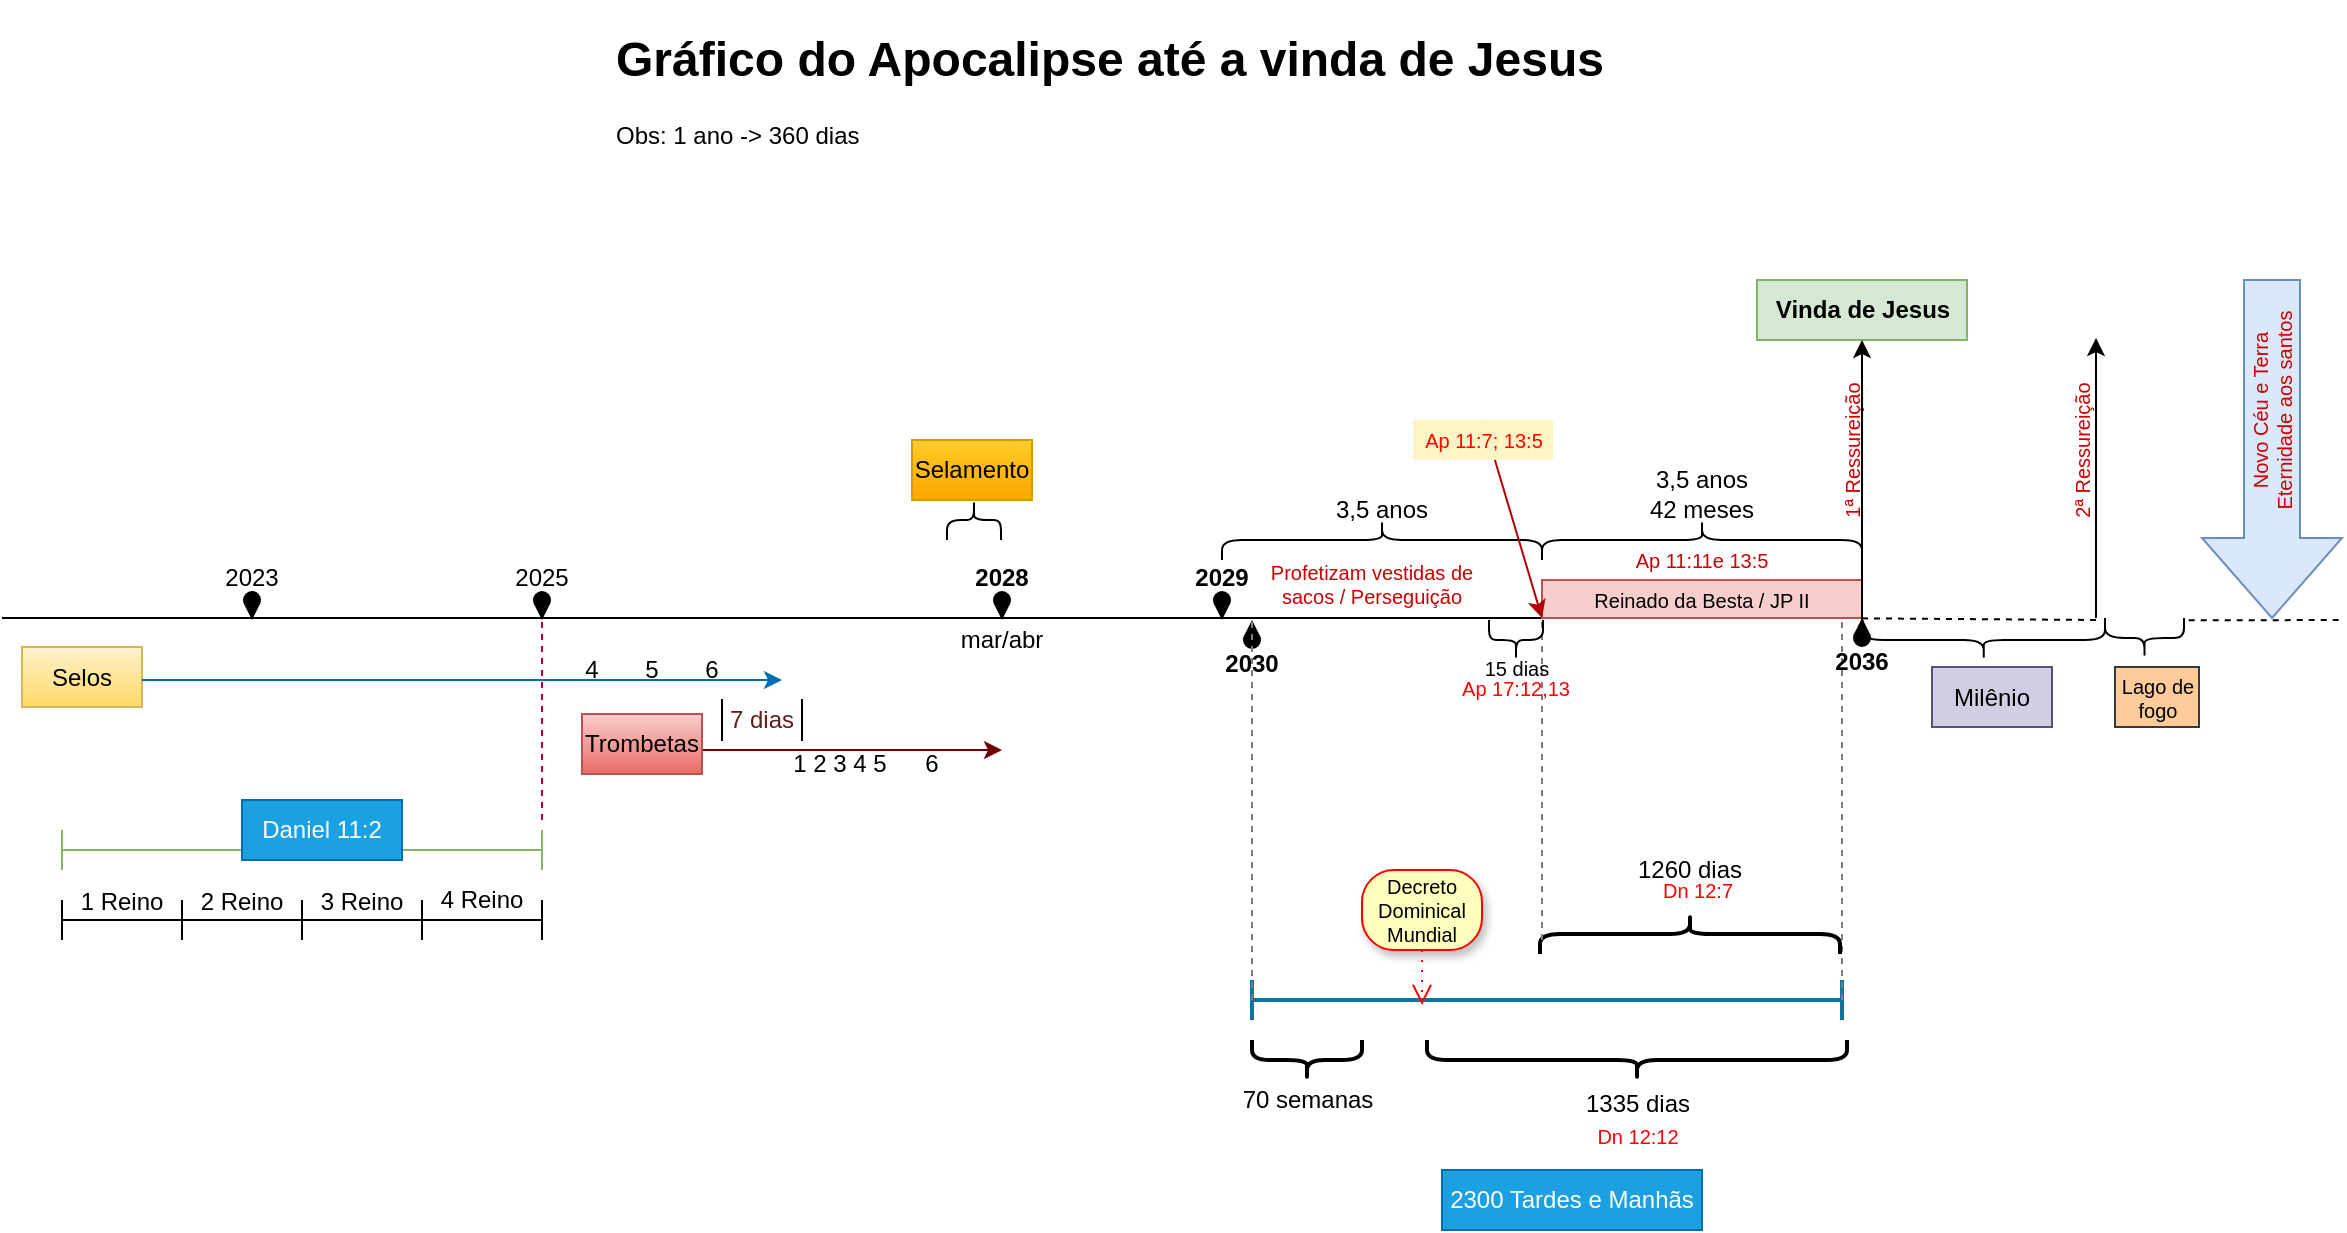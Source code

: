 <mxfile version="20.7.3" type="github">
  <diagram id="QsOQ4QXmdrIGZMQj0x0d" name="Linha do Tempo de Apocalipse">
    <mxGraphModel dx="2532" dy="733" grid="1" gridSize="10" guides="1" tooltips="1" connect="1" arrows="1" fold="1" page="1" pageScale="1" pageWidth="1169" pageHeight="827" math="0" shadow="0">
      <root>
        <mxCell id="0" />
        <mxCell id="1" parent="0" />
        <mxCell id="_je04n-Sk0oRXr9PTFX6-1" value="" style="endArrow=none;html=1;rounded=0;strokeColor=default;endFill=0;" edge="1" parent="1">
          <mxGeometry width="50" height="50" relative="1" as="geometry">
            <mxPoint x="-10" y="319" as="sourcePoint" />
            <mxPoint x="920" y="319" as="targetPoint" />
          </mxGeometry>
        </mxCell>
        <mxCell id="_je04n-Sk0oRXr9PTFX6-3" value="Milênio" style="text;html=1;strokeColor=#56517e;fillColor=#d0cee2;align=center;verticalAlign=middle;whiteSpace=wrap;rounded=0;" vertex="1" parent="1">
          <mxGeometry x="955" y="343.5" width="60" height="30" as="geometry" />
        </mxCell>
        <mxCell id="_je04n-Sk0oRXr9PTFX6-5" value="2036" style="text;html=1;strokeColor=none;fillColor=none;align=center;verticalAlign=middle;whiteSpace=wrap;rounded=0;" vertex="1" parent="1">
          <mxGeometry x="890" y="150" width="60" height="30" as="geometry" />
        </mxCell>
        <mxCell id="_je04n-Sk0oRXr9PTFX6-6" value="Vinda de Jesus" style="text;html=1;strokeColor=#82b366;fillColor=#d5e8d4;align=center;verticalAlign=middle;whiteSpace=wrap;rounded=0;fontStyle=1" vertex="1" parent="1">
          <mxGeometry x="867.5" y="150" width="105" height="30" as="geometry" />
        </mxCell>
        <mxCell id="_je04n-Sk0oRXr9PTFX6-14" value="" style="group" vertex="1" connectable="0" parent="1">
          <mxGeometry x="600" y="250" width="160" height="40" as="geometry" />
        </mxCell>
        <mxCell id="_je04n-Sk0oRXr9PTFX6-8" value="" style="shape=curlyBracket;whiteSpace=wrap;html=1;rounded=1;labelPosition=left;verticalLabelPosition=middle;align=right;verticalAlign=middle;rotation=90;" vertex="1" parent="_je04n-Sk0oRXr9PTFX6-14">
          <mxGeometry x="70" y="-50" width="20" height="160" as="geometry" />
        </mxCell>
        <mxCell id="_je04n-Sk0oRXr9PTFX6-9" value="3,5 anos" style="text;html=1;strokeColor=none;fillColor=none;align=center;verticalAlign=middle;whiteSpace=wrap;rounded=0;" vertex="1" parent="_je04n-Sk0oRXr9PTFX6-14">
          <mxGeometry x="50" width="60" height="30" as="geometry" />
        </mxCell>
        <mxCell id="_je04n-Sk0oRXr9PTFX6-15" value="" style="group;fontColor=default;" vertex="1" connectable="0" parent="1">
          <mxGeometry x="760" y="250" width="160" height="50" as="geometry" />
        </mxCell>
        <mxCell id="_je04n-Sk0oRXr9PTFX6-16" value="" style="shape=curlyBracket;whiteSpace=wrap;html=1;rounded=1;labelPosition=left;verticalLabelPosition=middle;align=right;verticalAlign=middle;rotation=90;" vertex="1" parent="_je04n-Sk0oRXr9PTFX6-15">
          <mxGeometry x="70" y="-50" width="20" height="160" as="geometry" />
        </mxCell>
        <mxCell id="_je04n-Sk0oRXr9PTFX6-17" value="3,5 anos&lt;br&gt;42 meses" style="text;html=1;strokeColor=none;fillColor=none;align=center;verticalAlign=middle;whiteSpace=wrap;rounded=0;" vertex="1" parent="_je04n-Sk0oRXr9PTFX6-15">
          <mxGeometry x="50" y="-8" width="60" height="30" as="geometry" />
        </mxCell>
        <mxCell id="_je04n-Sk0oRXr9PTFX6-121" value="Ap 11:11e 13:5" style="text;strokeColor=none;fillColor=none;align=center;verticalAlign=middle;rounded=0;shadow=0;labelBackgroundColor=none;sketch=0;strokeWidth=2;fontSize=10;labelBorderColor=none;horizontal=1;fontColor=#CC0000;" vertex="1" parent="_je04n-Sk0oRXr9PTFX6-15">
          <mxGeometry x="40" y="30" width="80" height="20" as="geometry" />
        </mxCell>
        <mxCell id="_je04n-Sk0oRXr9PTFX6-19" value="Reinado da Besta /&amp;nbsp;JP II" style="text;html=1;strokeColor=#b85450;fillColor=#f8cecc;align=center;verticalAlign=middle;whiteSpace=wrap;rounded=0;fontSize=10;" vertex="1" parent="1">
          <mxGeometry x="760" y="300" width="160" height="19" as="geometry" />
        </mxCell>
        <mxCell id="_je04n-Sk0oRXr9PTFX6-21" value="" style="html=1;verticalAlign=bottom;startArrow=oval;startFill=1;endArrow=block;startSize=8;rounded=0;" edge="1" parent="1">
          <mxGeometry x="-1" width="60" relative="1" as="geometry">
            <mxPoint x="600" y="310" as="sourcePoint" />
            <mxPoint x="600" y="320" as="targetPoint" />
            <mxPoint as="offset" />
          </mxGeometry>
        </mxCell>
        <mxCell id="_je04n-Sk0oRXr9PTFX6-23" value="2029" style="text;html=1;strokeColor=none;fillColor=none;align=center;verticalAlign=middle;whiteSpace=wrap;rounded=0;fontStyle=1" vertex="1" parent="1">
          <mxGeometry x="585" y="294" width="30" height="10" as="geometry" />
        </mxCell>
        <mxCell id="_je04n-Sk0oRXr9PTFX6-24" value="&lt;h1&gt;Gráfico do Apocalipse até a vinda de Jesus&lt;/h1&gt;&lt;p&gt;Obs: 1 ano -&amp;gt; 360 dias&lt;/p&gt;" style="text;html=1;strokeColor=none;fillColor=none;spacing=5;spacingTop=-20;whiteSpace=wrap;overflow=hidden;rounded=0;" vertex="1" parent="1">
          <mxGeometry x="292" y="20" width="520" height="80" as="geometry" />
        </mxCell>
        <mxCell id="_je04n-Sk0oRXr9PTFX6-27" value="" style="html=1;verticalAlign=bottom;startArrow=oval;startFill=1;endArrow=block;startSize=8;rounded=0;" edge="1" parent="1">
          <mxGeometry width="60" relative="1" as="geometry">
            <mxPoint x="490" y="310" as="sourcePoint" />
            <mxPoint x="490" y="320" as="targetPoint" />
          </mxGeometry>
        </mxCell>
        <mxCell id="_je04n-Sk0oRXr9PTFX6-28" value="2028" style="text;html=1;strokeColor=none;fillColor=none;align=center;verticalAlign=middle;whiteSpace=wrap;rounded=0;fontStyle=1" vertex="1" parent="1">
          <mxGeometry x="475" y="294" width="30" height="10" as="geometry" />
        </mxCell>
        <mxCell id="_je04n-Sk0oRXr9PTFX6-29" value="" style="html=1;verticalAlign=bottom;startArrow=oval;startFill=1;endArrow=block;startSize=8;rounded=0;" edge="1" parent="1">
          <mxGeometry width="60" relative="1" as="geometry">
            <mxPoint x="260" y="310" as="sourcePoint" />
            <mxPoint x="260" y="320" as="targetPoint" />
          </mxGeometry>
        </mxCell>
        <mxCell id="_je04n-Sk0oRXr9PTFX6-30" value="2025" style="text;html=1;strokeColor=none;fillColor=none;align=center;verticalAlign=middle;whiteSpace=wrap;rounded=0;" vertex="1" parent="1">
          <mxGeometry x="245" y="294" width="30" height="10" as="geometry" />
        </mxCell>
        <mxCell id="_je04n-Sk0oRXr9PTFX6-31" value="" style="html=1;verticalAlign=bottom;startArrow=oval;startFill=1;endArrow=block;startSize=8;rounded=0;" edge="1" parent="1">
          <mxGeometry width="60" relative="1" as="geometry">
            <mxPoint x="115" y="310.0" as="sourcePoint" />
            <mxPoint x="115" y="320.0" as="targetPoint" />
          </mxGeometry>
        </mxCell>
        <mxCell id="_je04n-Sk0oRXr9PTFX6-32" value="2023" style="text;html=1;strokeColor=none;fillColor=none;align=center;verticalAlign=middle;whiteSpace=wrap;rounded=0;" vertex="1" parent="1">
          <mxGeometry x="100" y="294" width="30" height="10" as="geometry" />
        </mxCell>
        <mxCell id="_je04n-Sk0oRXr9PTFX6-48" value="Selos" style="text;html=1;strokeColor=#d6b656;fillColor=#fff2cc;align=center;verticalAlign=middle;whiteSpace=wrap;rounded=0;gradientColor=#ffd966;" vertex="1" parent="1">
          <mxGeometry y="333.5" width="60" height="30" as="geometry" />
        </mxCell>
        <mxCell id="_je04n-Sk0oRXr9PTFX6-49" value="" style="endArrow=classic;html=1;rounded=0;fillColor=#1ba1e2;strokeColor=#006EAF;" edge="1" parent="1">
          <mxGeometry width="50" height="50" relative="1" as="geometry">
            <mxPoint x="60" y="350" as="sourcePoint" />
            <mxPoint x="380" y="350" as="targetPoint" />
          </mxGeometry>
        </mxCell>
        <mxCell id="_je04n-Sk0oRXr9PTFX6-50" value="4" style="text;html=1;strokeColor=none;fillColor=none;align=center;verticalAlign=middle;whiteSpace=wrap;rounded=0;" vertex="1" parent="1">
          <mxGeometry x="280" y="335" width="10" height="20" as="geometry" />
        </mxCell>
        <mxCell id="_je04n-Sk0oRXr9PTFX6-51" value="5" style="text;html=1;strokeColor=none;fillColor=none;align=center;verticalAlign=middle;whiteSpace=wrap;rounded=0;" vertex="1" parent="1">
          <mxGeometry x="310" y="335" width="10" height="20" as="geometry" />
        </mxCell>
        <mxCell id="_je04n-Sk0oRXr9PTFX6-52" value="6" style="text;html=1;strokeColor=none;fillColor=none;align=center;verticalAlign=middle;whiteSpace=wrap;rounded=0;" vertex="1" parent="1">
          <mxGeometry x="340" y="335" width="10" height="20" as="geometry" />
        </mxCell>
        <mxCell id="_je04n-Sk0oRXr9PTFX6-54" value="" style="endArrow=classic;html=1;rounded=0;fontColor=#631d1d;labelBorderColor=none;fillColor=#a20025;strokeColor=#6F0000;" edge="1" parent="1">
          <mxGeometry width="50" height="50" relative="1" as="geometry">
            <mxPoint x="340" y="385" as="sourcePoint" />
            <mxPoint x="490" y="385" as="targetPoint" />
          </mxGeometry>
        </mxCell>
        <mxCell id="_je04n-Sk0oRXr9PTFX6-57" value="Trombetas" style="text;html=1;strokeColor=#b85450;fillColor=#f8cecc;align=center;verticalAlign=middle;whiteSpace=wrap;rounded=0;gradientColor=#ea6b66;" vertex="1" parent="1">
          <mxGeometry x="280" y="367" width="60" height="30" as="geometry" />
        </mxCell>
        <mxCell id="_je04n-Sk0oRXr9PTFX6-60" value="7 dias" style="shape=partialRectangle;whiteSpace=wrap;html=1;top=0;bottom=0;fillColor=none;fontColor=#631d1d;" vertex="1" parent="1">
          <mxGeometry x="350" y="360" width="40" height="20" as="geometry" />
        </mxCell>
        <mxCell id="_je04n-Sk0oRXr9PTFX6-61" value="1" style="text;html=1;strokeColor=none;fillColor=none;align=center;verticalAlign=middle;whiteSpace=wrap;rounded=0;" vertex="1" parent="1">
          <mxGeometry x="384" y="382" width="10" height="20" as="geometry" />
        </mxCell>
        <mxCell id="_je04n-Sk0oRXr9PTFX6-66" value="2" style="text;html=1;strokeColor=none;fillColor=none;align=center;verticalAlign=middle;whiteSpace=wrap;rounded=0;" vertex="1" parent="1">
          <mxGeometry x="394" y="382" width="10" height="20" as="geometry" />
        </mxCell>
        <mxCell id="_je04n-Sk0oRXr9PTFX6-67" value="3" style="text;html=1;strokeColor=none;fillColor=none;align=center;verticalAlign=middle;whiteSpace=wrap;rounded=0;" vertex="1" parent="1">
          <mxGeometry x="404" y="382" width="10" height="20" as="geometry" />
        </mxCell>
        <mxCell id="_je04n-Sk0oRXr9PTFX6-68" value="4" style="text;html=1;strokeColor=none;fillColor=none;align=center;verticalAlign=middle;whiteSpace=wrap;rounded=0;" vertex="1" parent="1">
          <mxGeometry x="414" y="382" width="10" height="20" as="geometry" />
        </mxCell>
        <mxCell id="_je04n-Sk0oRXr9PTFX6-69" value="5" style="text;html=1;strokeColor=none;fillColor=none;align=center;verticalAlign=middle;whiteSpace=wrap;rounded=0;" vertex="1" parent="1">
          <mxGeometry x="424" y="382" width="10" height="20" as="geometry" />
        </mxCell>
        <mxCell id="_je04n-Sk0oRXr9PTFX6-70" value="6" style="text;html=1;strokeColor=none;fillColor=none;align=center;verticalAlign=middle;whiteSpace=wrap;rounded=0;" vertex="1" parent="1">
          <mxGeometry x="450" y="382" width="10" height="20" as="geometry" />
        </mxCell>
        <mxCell id="_je04n-Sk0oRXr9PTFX6-81" value="" style="group" vertex="1" connectable="0" parent="1">
          <mxGeometry x="20" y="410" width="240" height="70" as="geometry" />
        </mxCell>
        <mxCell id="_je04n-Sk0oRXr9PTFX6-33" value="" style="shape=crossbar;whiteSpace=wrap;html=1;rounded=1;fillColor=#d5e8d4;strokeColor=#82b366;" vertex="1" parent="_je04n-Sk0oRXr9PTFX6-81">
          <mxGeometry y="15" width="240" height="20" as="geometry" />
        </mxCell>
        <mxCell id="_je04n-Sk0oRXr9PTFX6-34" value="Daniel 11:2" style="text;html=1;strokeColor=#006EAF;fillColor=#1ba1e2;align=center;verticalAlign=middle;whiteSpace=wrap;rounded=0;fontColor=#ffffff;" vertex="1" parent="_je04n-Sk0oRXr9PTFX6-81">
          <mxGeometry x="90" width="80" height="30" as="geometry" />
        </mxCell>
        <mxCell id="_je04n-Sk0oRXr9PTFX6-79" value="" style="group" vertex="1" connectable="0" parent="_je04n-Sk0oRXr9PTFX6-81">
          <mxGeometry y="50" width="240" height="20" as="geometry" />
        </mxCell>
        <mxCell id="_je04n-Sk0oRXr9PTFX6-74" value="" style="shape=crossbar;whiteSpace=wrap;html=1;rounded=1;fontColor=#631d1d;" vertex="1" parent="_je04n-Sk0oRXr9PTFX6-79">
          <mxGeometry width="60" height="20" as="geometry" />
        </mxCell>
        <mxCell id="_je04n-Sk0oRXr9PTFX6-75" value="" style="shape=crossbar;whiteSpace=wrap;html=1;rounded=1;fontColor=#631d1d;" vertex="1" parent="_je04n-Sk0oRXr9PTFX6-79">
          <mxGeometry x="60" width="60" height="20" as="geometry" />
        </mxCell>
        <mxCell id="_je04n-Sk0oRXr9PTFX6-77" value="" style="shape=crossbar;whiteSpace=wrap;html=1;rounded=1;fontColor=#631d1d;" vertex="1" parent="_je04n-Sk0oRXr9PTFX6-79">
          <mxGeometry x="120" width="60" height="20" as="geometry" />
        </mxCell>
        <mxCell id="_je04n-Sk0oRXr9PTFX6-78" value="" style="shape=crossbar;whiteSpace=wrap;html=1;rounded=1;fontColor=#631d1d;" vertex="1" parent="_je04n-Sk0oRXr9PTFX6-79">
          <mxGeometry x="180" width="60" height="20" as="geometry" />
        </mxCell>
        <mxCell id="_je04n-Sk0oRXr9PTFX6-83" value="1 Reino" style="text;html=1;strokeColor=none;fillColor=none;align=center;verticalAlign=middle;whiteSpace=wrap;rounded=0;labelBackgroundColor=none;fontColor=#000000;" vertex="1" parent="_je04n-Sk0oRXr9PTFX6-79">
          <mxGeometry y="-14" width="60" height="30" as="geometry" />
        </mxCell>
        <mxCell id="_je04n-Sk0oRXr9PTFX6-84" value="2 Reino" style="text;html=1;strokeColor=none;fillColor=none;align=center;verticalAlign=middle;whiteSpace=wrap;rounded=0;labelBackgroundColor=none;fontColor=#000000;" vertex="1" parent="_je04n-Sk0oRXr9PTFX6-79">
          <mxGeometry x="60" y="-14" width="60" height="30" as="geometry" />
        </mxCell>
        <mxCell id="_je04n-Sk0oRXr9PTFX6-85" value="3 Reino" style="text;html=1;strokeColor=none;fillColor=none;align=center;verticalAlign=middle;whiteSpace=wrap;rounded=0;labelBackgroundColor=none;fontColor=#000000;" vertex="1" parent="_je04n-Sk0oRXr9PTFX6-79">
          <mxGeometry x="120" y="-14" width="60" height="30" as="geometry" />
        </mxCell>
        <mxCell id="_je04n-Sk0oRXr9PTFX6-86" value="4 Reino" style="text;html=1;strokeColor=none;fillColor=none;align=center;verticalAlign=middle;whiteSpace=wrap;rounded=0;labelBackgroundColor=none;fontColor=#000000;" vertex="1" parent="_je04n-Sk0oRXr9PTFX6-81">
          <mxGeometry x="180" y="35" width="60" height="30" as="geometry" />
        </mxCell>
        <mxCell id="_je04n-Sk0oRXr9PTFX6-87" value="" style="endArrow=none;dashed=1;html=1;strokeWidth=1;rounded=0;labelBorderColor=none;fontColor=#000000;strokeColor=#A50040;fillColor=#d80073;" edge="1" parent="1">
          <mxGeometry width="50" height="50" relative="1" as="geometry">
            <mxPoint x="260" y="420" as="sourcePoint" />
            <mxPoint x="260" y="320" as="targetPoint" />
          </mxGeometry>
        </mxCell>
        <mxCell id="_je04n-Sk0oRXr9PTFX6-89" value="" style="shape=curlyBracket;whiteSpace=wrap;html=1;rounded=1;flipH=1;labelPosition=right;verticalLabelPosition=middle;align=left;verticalAlign=middle;labelBackgroundColor=none;fontColor=#000000;rotation=-90;" vertex="1" parent="1">
          <mxGeometry x="466" y="256.5" width="20" height="27" as="geometry" />
        </mxCell>
        <mxCell id="_je04n-Sk0oRXr9PTFX6-90" value="Selamento" style="text;html=1;strokeColor=#d79b00;fillColor=#ffcd28;align=center;verticalAlign=middle;whiteSpace=wrap;rounded=0;labelBackgroundColor=none;gradientColor=#ffa500;" vertex="1" parent="1">
          <mxGeometry x="445" y="230" width="60" height="30" as="geometry" />
        </mxCell>
        <mxCell id="_je04n-Sk0oRXr9PTFX6-91" value="mar/abr" style="text;html=1;strokeColor=none;fillColor=none;align=center;verticalAlign=middle;whiteSpace=wrap;rounded=0;labelBackgroundColor=none;fontColor=#000000;" vertex="1" parent="1">
          <mxGeometry x="470" y="325" width="40" height="10" as="geometry" />
        </mxCell>
        <mxCell id="_je04n-Sk0oRXr9PTFX6-92" value="" style="shape=crossbar;whiteSpace=wrap;html=1;rounded=1;labelBackgroundColor=none;fillColor=#b1ddf0;strokeColor=#10739e;fontStyle=0;strokeWidth=2;shadow=0;" vertex="1" parent="1">
          <mxGeometry x="615" y="500" width="295" height="20" as="geometry" />
        </mxCell>
        <mxCell id="_je04n-Sk0oRXr9PTFX6-93" value="2300 Tardes e Manhãs" style="text;html=1;strokeColor=#006EAF;fillColor=#1ba1e2;align=center;verticalAlign=middle;whiteSpace=wrap;rounded=0;labelBackgroundColor=none;fontColor=#ffffff;" vertex="1" parent="1">
          <mxGeometry x="710" y="595" width="130" height="30" as="geometry" />
        </mxCell>
        <mxCell id="_je04n-Sk0oRXr9PTFX6-96" value="" style="html=1;verticalAlign=bottom;startArrow=oval;startFill=1;endArrow=block;startSize=8;rounded=0;" edge="1" parent="1">
          <mxGeometry x="-1" width="60" relative="1" as="geometry">
            <mxPoint x="615" y="330" as="sourcePoint" />
            <mxPoint x="615" y="320" as="targetPoint" />
            <mxPoint as="offset" />
          </mxGeometry>
        </mxCell>
        <mxCell id="_je04n-Sk0oRXr9PTFX6-97" value="2030" style="text;html=1;strokeColor=none;fillColor=none;align=center;verticalAlign=middle;whiteSpace=wrap;rounded=0;fontSize=12;fontStyle=1" vertex="1" parent="1">
          <mxGeometry x="600" y="337" width="30" height="10" as="geometry" />
        </mxCell>
        <mxCell id="_je04n-Sk0oRXr9PTFX6-98" value="" style="endArrow=none;dashed=1;html=1;rounded=0;labelBorderColor=none;strokeColor=#837777;strokeWidth=1;fontSize=12;fontColor=#000000;exitX=0;exitY=0.5;exitDx=0;exitDy=0;exitPerimeter=0;" edge="1" parent="1">
          <mxGeometry width="50" height="50" relative="1" as="geometry">
            <mxPoint x="615" y="510" as="sourcePoint" />
            <mxPoint x="615" y="320" as="targetPoint" />
          </mxGeometry>
        </mxCell>
        <mxCell id="_je04n-Sk0oRXr9PTFX6-99" value="" style="endArrow=none;dashed=1;html=1;rounded=0;labelBorderColor=none;strokeColor=#837777;strokeWidth=1;fontSize=12;fontColor=#000000;" edge="1" parent="1">
          <mxGeometry width="50" height="50" relative="1" as="geometry">
            <mxPoint x="910" y="510" as="sourcePoint" />
            <mxPoint x="910" y="320" as="targetPoint" />
          </mxGeometry>
        </mxCell>
        <mxCell id="_je04n-Sk0oRXr9PTFX6-100" value="" style="shape=curlyBracket;whiteSpace=wrap;html=1;rounded=1;flipH=1;labelPosition=right;verticalLabelPosition=middle;align=left;verticalAlign=middle;shadow=0;labelBackgroundColor=none;sketch=0;strokeWidth=2;fontSize=12;fontColor=#000000;gradientColor=none;rotation=-90;" vertex="1" parent="1">
          <mxGeometry x="824" y="402" width="20" height="150" as="geometry" />
        </mxCell>
        <mxCell id="_je04n-Sk0oRXr9PTFX6-101" value="" style="endArrow=none;dashed=1;html=1;rounded=0;labelBorderColor=none;strokeColor=#837777;strokeWidth=1;fontSize=12;fontColor=#000000;entryX=0;entryY=1;entryDx=0;entryDy=0;" edge="1" parent="1" target="_je04n-Sk0oRXr9PTFX6-19">
          <mxGeometry width="50" height="50" relative="1" as="geometry">
            <mxPoint x="760" y="480" as="sourcePoint" />
            <mxPoint x="790" y="470" as="targetPoint" />
          </mxGeometry>
        </mxCell>
        <mxCell id="_je04n-Sk0oRXr9PTFX6-102" value="1260 dias" style="text;html=1;strokeColor=none;fillColor=none;align=center;verticalAlign=middle;whiteSpace=wrap;rounded=0;shadow=0;labelBackgroundColor=none;sketch=0;strokeWidth=2;fontSize=12;fontColor=#000000;" vertex="1" parent="1">
          <mxGeometry x="804" y="435" width="60" height="20" as="geometry" />
        </mxCell>
        <mxCell id="_je04n-Sk0oRXr9PTFX6-103" value="Dn 12:7" style="text;html=1;strokeColor=none;fillColor=none;align=center;verticalAlign=middle;whiteSpace=wrap;rounded=0;shadow=0;labelBackgroundColor=none;sketch=0;strokeWidth=2;fontSize=10;fontColor=#FF0000;labelBorderColor=none;" vertex="1" parent="1">
          <mxGeometry x="807.5" y="445" width="60" height="20" as="geometry" />
        </mxCell>
        <mxCell id="_je04n-Sk0oRXr9PTFX6-104" value="" style="shape=curlyBracket;whiteSpace=wrap;html=1;rounded=1;flipH=1;labelPosition=right;verticalLabelPosition=middle;align=left;verticalAlign=middle;shadow=0;labelBackgroundColor=none;labelBorderColor=none;sketch=0;strokeWidth=2;fontSize=10;fontColor=#FF0000;gradientColor=none;rotation=90;" vertex="1" parent="1">
          <mxGeometry x="797.5" y="435" width="20" height="210" as="geometry" />
        </mxCell>
        <mxCell id="_je04n-Sk0oRXr9PTFX6-106" value="1335 dias" style="text;html=1;strokeColor=none;fillColor=none;align=center;verticalAlign=middle;whiteSpace=wrap;rounded=0;shadow=0;labelBackgroundColor=none;sketch=0;strokeWidth=2;fontSize=12;fontColor=#000000;" vertex="1" parent="1">
          <mxGeometry x="777.5" y="552" width="60" height="20" as="geometry" />
        </mxCell>
        <mxCell id="_je04n-Sk0oRXr9PTFX6-107" value="" style="shape=curlyBracket;whiteSpace=wrap;html=1;rounded=1;flipH=1;labelPosition=right;verticalLabelPosition=middle;align=left;verticalAlign=middle;shadow=0;labelBackgroundColor=none;labelBorderColor=none;sketch=0;strokeWidth=2;fontSize=10;fontColor=#FF0000;gradientColor=none;rotation=90;size=0.5;" vertex="1" parent="1">
          <mxGeometry x="632.5" y="512.5" width="20" height="55" as="geometry" />
        </mxCell>
        <mxCell id="_je04n-Sk0oRXr9PTFX6-108" value="70 semanas" style="text;html=1;strokeColor=none;fillColor=none;align=center;verticalAlign=middle;whiteSpace=wrap;rounded=0;shadow=0;labelBackgroundColor=none;sketch=0;strokeWidth=2;fontSize=12;fontColor=#000000;" vertex="1" parent="1">
          <mxGeometry x="607.5" y="550" width="70" height="20" as="geometry" />
        </mxCell>
        <mxCell id="_je04n-Sk0oRXr9PTFX6-109" value="Dn 12:12" style="text;html=1;strokeColor=none;fillColor=none;align=center;verticalAlign=middle;whiteSpace=wrap;rounded=0;shadow=0;labelBackgroundColor=none;sketch=0;strokeWidth=2;fontSize=10;fontColor=#FF0000;labelBorderColor=none;" vertex="1" parent="1">
          <mxGeometry x="777.5" y="567.5" width="60" height="20" as="geometry" />
        </mxCell>
        <mxCell id="_je04n-Sk0oRXr9PTFX6-112" value="Decreto&lt;br&gt;Dominical&lt;br&gt;Mundial" style="rounded=1;arcSize=40;fontColor=default;fillColor=#ffffc0;strokeColor=#ff0000;shadow=1;labelBackgroundColor=none;labelBorderColor=none;strokeWidth=1;fontSize=10;glass=0;whiteSpace=wrap;html=1;" vertex="1" parent="1">
          <mxGeometry x="670" y="445" width="60" height="40" as="geometry" />
        </mxCell>
        <mxCell id="_je04n-Sk0oRXr9PTFX6-113" value="" style="edgeStyle=orthogonalEdgeStyle;verticalAlign=middle;endArrow=open;endSize=8;strokeColor=#ff0000;rounded=0;dashed=1;dashPattern=1 4;labelBorderColor=none;strokeWidth=1;fontSize=10;fontColor=#FF0000;jumpSize=3;labelBackgroundColor=none;html=1;" edge="1" source="_je04n-Sk0oRXr9PTFX6-112" parent="1">
          <mxGeometry relative="1" as="geometry">
            <mxPoint x="700" y="512.5" as="targetPoint" />
          </mxGeometry>
        </mxCell>
        <mxCell id="_je04n-Sk0oRXr9PTFX6-114" value="" style="shape=curlyBracket;whiteSpace=wrap;html=1;rounded=1;flipH=1;labelPosition=right;verticalLabelPosition=middle;align=left;verticalAlign=middle;shadow=0;glass=0;labelBackgroundColor=none;labelBorderColor=none;sketch=0;strokeWidth=1;fontSize=10;fontColor=default;gradientColor=none;rotation=90;" vertex="1" parent="1">
          <mxGeometry x="737" y="316.5" width="20" height="27" as="geometry" />
        </mxCell>
        <mxCell id="_je04n-Sk0oRXr9PTFX6-115" value="15 dias" style="text;html=1;strokeColor=none;fillColor=none;align=center;verticalAlign=middle;whiteSpace=wrap;rounded=0;shadow=0;glass=0;labelBackgroundColor=none;labelBorderColor=none;sketch=0;strokeWidth=1;fontSize=10;fontColor=default;" vertex="1" parent="1">
          <mxGeometry x="728.5" y="337" width="37" height="14" as="geometry" />
        </mxCell>
        <mxCell id="_je04n-Sk0oRXr9PTFX6-116" value="Ap 17:12,13" style="text;html=1;strokeColor=none;fillColor=none;align=center;verticalAlign=middle;whiteSpace=wrap;rounded=0;shadow=0;labelBackgroundColor=none;sketch=0;strokeWidth=2;fontSize=10;fontColor=#FF0000;labelBorderColor=none;" vertex="1" parent="1">
          <mxGeometry x="717" y="343.5" width="60" height="20" as="geometry" />
        </mxCell>
        <mxCell id="_je04n-Sk0oRXr9PTFX6-117" value="" style="endArrow=classic;html=1;rounded=0;labelBackgroundColor=none;labelBorderColor=none;strokeColor=#B20000;strokeWidth=1;fontSize=10;fontColor=default;jumpSize=3;entryX=0;entryY=1;entryDx=0;entryDy=0;fillColor=#e51400;exitX=0.5;exitY=0;exitDx=0;exitDy=0;" edge="1" parent="1" source="_je04n-Sk0oRXr9PTFX6-118" target="_je04n-Sk0oRXr9PTFX6-19">
          <mxGeometry width="50" height="50" relative="1" as="geometry">
            <mxPoint x="800" y="350" as="sourcePoint" />
            <mxPoint x="780" y="370" as="targetPoint" />
          </mxGeometry>
        </mxCell>
        <mxCell id="_je04n-Sk0oRXr9PTFX6-118" value="Ap 11:7; 13:5" style="text;html=1;strokeColor=none;fillColor=#FFF4C3;align=center;verticalAlign=middle;whiteSpace=wrap;rounded=0;shadow=0;labelBackgroundColor=none;sketch=0;strokeWidth=2;fontSize=10;fontColor=#FF0000;labelBorderColor=none;" vertex="1" parent="1">
          <mxGeometry x="695.5" y="220" width="70" height="20" as="geometry" />
        </mxCell>
        <mxCell id="_je04n-Sk0oRXr9PTFX6-122" value="Profetizam vestidas de sacos / Perseguição" style="text;html=1;strokeColor=none;fillColor=none;align=center;verticalAlign=middle;whiteSpace=wrap;rounded=0;shadow=0;glass=0;labelBackgroundColor=none;labelBorderColor=none;sketch=0;strokeWidth=1;fontSize=10;fontColor=#CC0000;" vertex="1" parent="1">
          <mxGeometry x="620" y="286.5" width="110" height="30" as="geometry" />
        </mxCell>
        <mxCell id="_je04n-Sk0oRXr9PTFX6-125" value="1ª Ressureição" style="text;html=1;strokeColor=none;fillColor=none;align=center;verticalAlign=middle;whiteSpace=wrap;rounded=0;shadow=0;glass=0;labelBackgroundColor=none;labelBorderColor=none;sketch=0;strokeWidth=1;fontSize=10;fontColor=#CC0000;rotation=-90;" vertex="1" parent="1">
          <mxGeometry x="880" y="220" width="70" height="30" as="geometry" />
        </mxCell>
        <mxCell id="_je04n-Sk0oRXr9PTFX6-126" value="2ª Ressureição" style="text;html=1;strokeColor=none;fillColor=none;align=center;verticalAlign=middle;whiteSpace=wrap;rounded=0;shadow=0;glass=0;labelBackgroundColor=none;labelBorderColor=none;sketch=0;strokeWidth=1;fontSize=10;fontColor=#CC0000;rotation=-90;" vertex="1" parent="1">
          <mxGeometry x="995" y="220" width="70" height="30" as="geometry" />
        </mxCell>
        <mxCell id="_je04n-Sk0oRXr9PTFX6-127" value="" style="endArrow=classic;html=1;rounded=0;labelBackgroundColor=none;labelBorderColor=none;strokeColor=default;strokeWidth=1;fontSize=10;fontColor=#CC0000;jumpSize=3;" edge="1" parent="1">
          <mxGeometry width="50" height="50" relative="1" as="geometry">
            <mxPoint x="1037" y="319" as="sourcePoint" />
            <mxPoint x="1037" y="179" as="targetPoint" />
          </mxGeometry>
        </mxCell>
        <mxCell id="_je04n-Sk0oRXr9PTFX6-128" value="" style="shape=curlyBracket;whiteSpace=wrap;html=1;rounded=1;labelPosition=left;verticalLabelPosition=middle;align=right;verticalAlign=middle;shadow=0;glass=0;labelBackgroundColor=none;labelBorderColor=none;sketch=0;strokeWidth=1;fontSize=10;fontColor=#CC0000;fillColor=none;gradientColor=none;rotation=-90;" vertex="1" parent="1">
          <mxGeometry x="970.88" y="269.38" width="20" height="121.25" as="geometry" />
        </mxCell>
        <mxCell id="_je04n-Sk0oRXr9PTFX6-129" value="" style="shape=curlyBracket;whiteSpace=wrap;html=1;rounded=1;labelPosition=left;verticalLabelPosition=middle;align=right;verticalAlign=middle;shadow=0;glass=0;labelBackgroundColor=none;labelBorderColor=none;sketch=0;strokeWidth=1;fontSize=10;fontColor=#CC0000;fillColor=none;gradientColor=none;rotation=-90;" vertex="1" parent="1">
          <mxGeometry x="1051.25" y="309.25" width="20" height="39.5" as="geometry" />
        </mxCell>
        <mxCell id="_je04n-Sk0oRXr9PTFX6-131" value="" style="endArrow=none;dashed=1;html=1;rounded=0;labelBackgroundColor=none;labelBorderColor=none;strokeColor=default;strokeWidth=1;fontSize=10;fontColor=#CC0000;jumpSize=3;exitX=0.941;exitY=1.06;exitDx=0;exitDy=0;exitPerimeter=0;" edge="1" parent="1" source="_je04n-Sk0oRXr9PTFX6-129">
          <mxGeometry width="50" height="50" relative="1" as="geometry">
            <mxPoint x="930" y="270" as="sourcePoint" />
            <mxPoint x="1160" y="320" as="targetPoint" />
          </mxGeometry>
        </mxCell>
        <mxCell id="_je04n-Sk0oRXr9PTFX6-132" value="Lago de fogo" style="text;html=1;strokeColor=#36393d;fillColor=#ffcc99;align=center;verticalAlign=middle;whiteSpace=wrap;rounded=0;shadow=0;glass=0;labelBackgroundColor=none;labelBorderColor=none;sketch=0;strokeWidth=1;fontSize=10;" vertex="1" parent="1">
          <mxGeometry x="1046.5" y="343.5" width="42" height="30" as="geometry" />
        </mxCell>
        <mxCell id="_je04n-Sk0oRXr9PTFX6-134" value="" style="html=1;shadow=0;dashed=0;align=center;verticalAlign=middle;shape=mxgraph.arrows2.arrow;dy=0.6;dx=40;direction=south;notch=0;rounded=1;glass=0;labelBackgroundColor=none;labelBorderColor=none;sketch=0;strokeWidth=1;fontSize=10;fillColor=#dae8fc;strokeColor=#6c8ebf;" vertex="1" parent="1">
          <mxGeometry x="1090" y="150" width="70" height="169" as="geometry" />
        </mxCell>
        <mxCell id="_je04n-Sk0oRXr9PTFX6-135" value="&lt;span style=&quot;&quot;&gt;Novo Céu e Terra&lt;br&gt;Eternidade aos santos&lt;br&gt;&lt;/span&gt;" style="text;html=1;strokeColor=none;fillColor=none;align=center;verticalAlign=middle;whiteSpace=wrap;rounded=0;shadow=0;glass=0;labelBackgroundColor=none;labelBorderColor=none;sketch=0;strokeWidth=1;fontSize=10;fontColor=#CC0000;rotation=-90;" vertex="1" parent="1">
          <mxGeometry x="1070" y="200" width="110" height="30" as="geometry" />
        </mxCell>
        <mxCell id="_je04n-Sk0oRXr9PTFX6-136" value="" style="html=1;verticalAlign=bottom;startArrow=oval;startFill=1;endArrow=block;startSize=8;rounded=0;" edge="1" parent="1">
          <mxGeometry x="-1" width="60" relative="1" as="geometry">
            <mxPoint x="920" y="329" as="sourcePoint" />
            <mxPoint x="920" y="319" as="targetPoint" />
            <mxPoint as="offset" />
          </mxGeometry>
        </mxCell>
        <mxCell id="_je04n-Sk0oRXr9PTFX6-137" value="2036" style="text;html=1;strokeColor=none;fillColor=none;align=center;verticalAlign=middle;whiteSpace=wrap;rounded=0;fontSize=12;fontStyle=1" vertex="1" parent="1">
          <mxGeometry x="905" y="336" width="30" height="10" as="geometry" />
        </mxCell>
        <mxCell id="_je04n-Sk0oRXr9PTFX6-138" value="" style="endArrow=none;dashed=1;html=1;rounded=0;labelBackgroundColor=none;labelBorderColor=none;strokeColor=default;strokeWidth=1;fontSize=10;fontColor=#CC0000;jumpSize=3;exitX=0.941;exitY=1.06;exitDx=0;exitDy=0;exitPerimeter=0;" edge="1" parent="1">
          <mxGeometry width="50" height="50" relative="1" as="geometry">
            <mxPoint x="920.0" y="319.18" as="sourcePoint" />
            <mxPoint x="1040" y="320" as="targetPoint" />
          </mxGeometry>
        </mxCell>
        <mxCell id="_je04n-Sk0oRXr9PTFX6-139" value="" style="endArrow=classic;html=1;rounded=0;labelBackgroundColor=none;labelBorderColor=none;strokeColor=default;strokeWidth=1;fontSize=10;fontColor=#CC0000;jumpSize=3;" edge="1" parent="1">
          <mxGeometry width="50" height="50" relative="1" as="geometry">
            <mxPoint x="920" y="320" as="sourcePoint" />
            <mxPoint x="920" y="180" as="targetPoint" />
          </mxGeometry>
        </mxCell>
      </root>
    </mxGraphModel>
  </diagram>
</mxfile>
